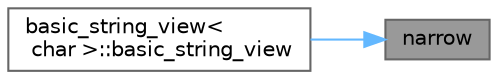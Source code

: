 digraph "narrow"
{
 // LATEX_PDF_SIZE
  bgcolor="transparent";
  edge [fontname=Helvetica,fontsize=10,labelfontname=Helvetica,labelfontsize=10];
  node [fontname=Helvetica,fontsize=10,shape=box,height=0.2,width=0.4];
  rankdir="RL";
  Node1 [id="Node000001",label="narrow",height=0.2,width=0.4,color="gray40", fillcolor="grey60", style="filled", fontcolor="black",tooltip=" "];
  Node1 -> Node2 [id="edge1_Node000001_Node000002",dir="back",color="steelblue1",style="solid",tooltip=" "];
  Node2 [id="Node000002",label="basic_string_view\<\l char \>::basic_string_view",height=0.2,width=0.4,color="grey40", fillcolor="white", style="filled",URL="$classbasic__string__view.html#a0e03d91fb12fa791837a0724db904c6b",tooltip=" "];
}
